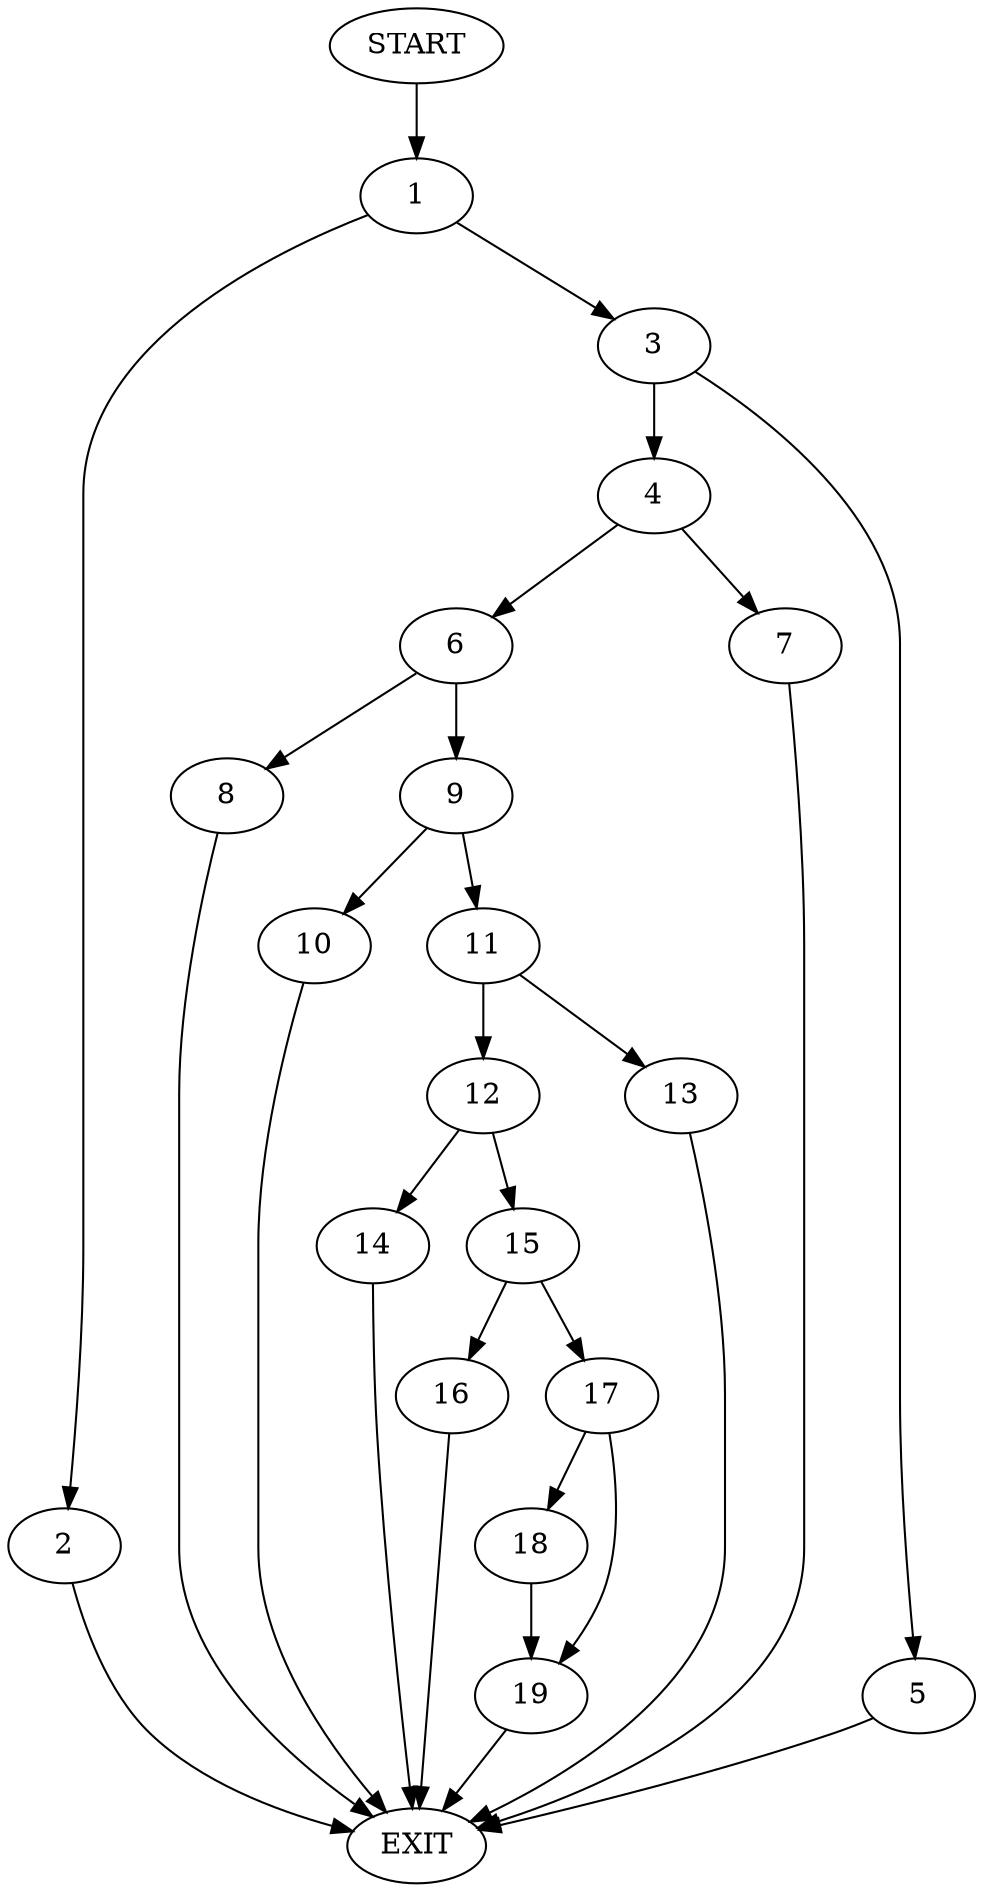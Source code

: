digraph {
0 [label="START"]
20 [label="EXIT"]
0 -> 1
1 -> 2
1 -> 3
3 -> 4
3 -> 5
2 -> 20
5 -> 20
4 -> 6
4 -> 7
7 -> 20
6 -> 8
6 -> 9
9 -> 10
9 -> 11
8 -> 20
10 -> 20
11 -> 12
11 -> 13
12 -> 14
12 -> 15
13 -> 20
15 -> 16
15 -> 17
14 -> 20
17 -> 18
17 -> 19
16 -> 20
18 -> 19
19 -> 20
}
